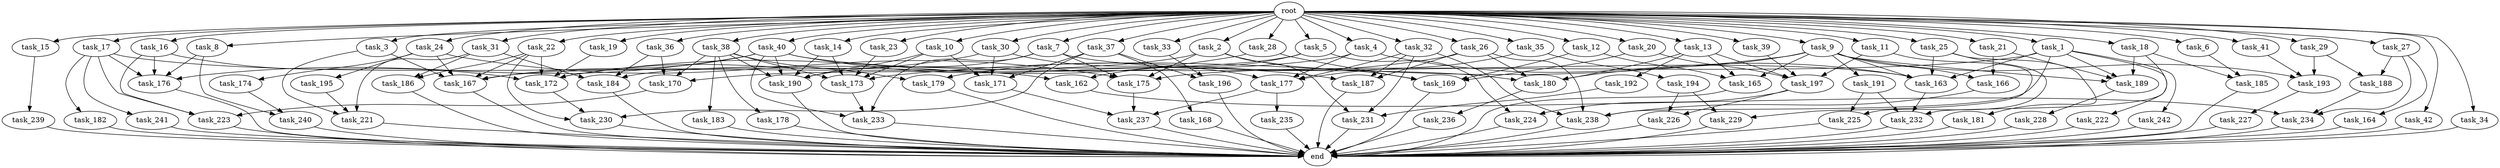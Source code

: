 digraph G {
  task_8 [size="102.400000"];
  task_239 [size="85899345920.000000"];
  task_173 [size="323840534118.400024"];
  task_17 [size="102.400000"];
  task_32 [size="102.400000"];
  task_223 [size="166644731084.800018"];
  task_242 [size="69578470195.199997"];
  task_35 [size="102.400000"];
  task_26 [size="102.400000"];
  task_15 [size="102.400000"];
  task_178 [size="85899345920.000000"];
  task_167 [size="207876417126.400024"];
  task_227 [size="30923764531.200001"];
  task_166 [size="58411555225.600006"];
  task_184 [size="48962627174.400002"];
  task_33 [size="102.400000"];
  task_186 [size="83322365542.400009"];
  task_181 [size="3435973836.800000"];
  task_231 [size="125413045043.200012"];
  task_241 [size="54975581388.800003"];
  task_233 [size="148605868441.600006"];
  task_176 [size="174375672217.600006"];
  task_225 [size="6871947673.600000"];
  task_13 [size="102.400000"];
  task_30 [size="102.400000"];
  task_5 [size="102.400000"];
  task_237 [size="133143986176.000000"];
  task_183 [size="85899345920.000000"];
  task_6 [size="102.400000"];
  task_228 [size="7730941132.800000"];
  task_240 [size="83322365542.400009"];
  task_22 [size="102.400000"];
  task_169 [size="90194313216.000000"];
  task_3 [size="102.400000"];
  task_179 [size="107374182400.000000"];
  task_234 [size="99643241267.200012"];
  task_164 [size="13743895347.200001"];
  task_221 [size="48103633715.200005"];
  task_236 [size="42090679500.800003"];
  task_230 [size="138297946931.200012"];
  task_42 [size="102.400000"];
  task_193 [size="118541097369.600006"];
  task_188 [size="35218731827.200005"];
  task_187 [size="71296457113.600006"];
  task_16 [size="102.400000"];
  task_191 [size="54975581388.800003"];
  task_175 [size="255121057382.400024"];
  task_224 [size="107374182400.000000"];
  task_189 [size="131425999257.600006"];
  root [size="0.000000"];
  task_182 [size="54975581388.800003"];
  task_12 [size="102.400000"];
  task_21 [size="102.400000"];
  task_18 [size="102.400000"];
  task_180 [size="153759829196.800018"];
  task_31 [size="102.400000"];
  task_9 [size="102.400000"];
  task_162 [size="76450417868.800003"];
  task_168 [size="13743895347.200001"];
  task_192 [size="69578470195.199997"];
  task_28 [size="102.400000"];
  task_174 [size="85899345920.000000"];
  task_177 [size="114246130073.600006"];
  task_29 [size="102.400000"];
  task_185 [size="34359738368.000000"];
  task_34 [size="102.400000"];
  task_10 [size="102.400000"];
  task_163 [size="217325345177.600006"];
  task_238 [size="136579960012.800003"];
  task_194 [size="13743895347.200001"];
  task_2 [size="102.400000"];
  task_171 [size="123695058124.800003"];
  end [size="0.000000"];
  task_41 [size="102.400000"];
  task_7 [size="102.400000"];
  task_197 [size="173516678758.400024"];
  task_39 [size="102.400000"];
  task_14 [size="102.400000"];
  task_222 [size="69578470195.199997"];
  task_24 [size="102.400000"];
  task_38 [size="102.400000"];
  task_195 [size="85899345920.000000"];
  task_19 [size="102.400000"];
  task_226 [size="89335319756.800003"];
  task_36 [size="102.400000"];
  task_196 [size="17179869184.000000"];
  task_170 [size="103079215104.000000"];
  task_25 [size="102.400000"];
  task_4 [size="102.400000"];
  task_40 [size="102.400000"];
  task_235 [size="69578470195.199997"];
  task_27 [size="102.400000"];
  task_232 [size="61847529062.400002"];
  task_229 [size="34359738368.000000"];
  task_23 [size="102.400000"];
  task_37 [size="102.400000"];
  task_165 [size="166644731084.800018"];
  task_1 [size="102.400000"];
  task_190 [size="276595893862.400024"];
  task_172 [size="283467841536.000000"];
  task_20 [size="102.400000"];
  task_11 [size="102.400000"];

  task_8 -> task_176 [size="679477248.000000"];
  task_8 -> task_240 [size="679477248.000000"];
  task_239 -> end [size="1.000000"];
  task_173 -> task_233 [size="536870912.000000"];
  task_17 -> task_162 [size="536870912.000000"];
  task_17 -> task_241 [size="536870912.000000"];
  task_17 -> task_176 [size="536870912.000000"];
  task_17 -> task_182 [size="536870912.000000"];
  task_17 -> task_223 [size="536870912.000000"];
  task_32 -> task_231 [size="411041792.000000"];
  task_32 -> task_177 [size="411041792.000000"];
  task_32 -> task_187 [size="411041792.000000"];
  task_32 -> task_238 [size="411041792.000000"];
  task_223 -> end [size="1.000000"];
  task_242 -> end [size="1.000000"];
  task_35 -> task_194 [size="134217728.000000"];
  task_35 -> task_177 [size="134217728.000000"];
  task_26 -> task_180 [size="209715200.000000"];
  task_26 -> task_179 [size="209715200.000000"];
  task_26 -> task_187 [size="209715200.000000"];
  task_26 -> task_238 [size="209715200.000000"];
  task_15 -> task_239 [size="838860800.000000"];
  task_178 -> end [size="1.000000"];
  task_167 -> end [size="1.000000"];
  task_227 -> end [size="1.000000"];
  task_166 -> task_238 [size="33554432.000000"];
  task_184 -> end [size="1.000000"];
  task_33 -> task_196 [size="33554432.000000"];
  task_186 -> end [size="1.000000"];
  task_181 -> end [size="1.000000"];
  task_231 -> end [size="1.000000"];
  task_241 -> end [size="1.000000"];
  task_233 -> end [size="1.000000"];
  task_176 -> end [size="1.000000"];
  task_225 -> end [size="1.000000"];
  task_13 -> task_197 [size="679477248.000000"];
  task_13 -> task_180 [size="679477248.000000"];
  task_13 -> task_165 [size="679477248.000000"];
  task_13 -> task_192 [size="679477248.000000"];
  task_30 -> task_172 [size="536870912.000000"];
  task_30 -> task_177 [size="536870912.000000"];
  task_30 -> task_171 [size="536870912.000000"];
  task_5 -> task_162 [size="209715200.000000"];
  task_5 -> task_184 [size="209715200.000000"];
  task_5 -> task_224 [size="209715200.000000"];
  task_237 -> end [size="1.000000"];
  task_183 -> end [size="1.000000"];
  task_6 -> task_185 [size="301989888.000000"];
  task_228 -> end [size="1.000000"];
  task_240 -> end [size="1.000000"];
  task_22 -> task_172 [size="679477248.000000"];
  task_22 -> task_167 [size="679477248.000000"];
  task_22 -> task_230 [size="679477248.000000"];
  task_22 -> task_186 [size="679477248.000000"];
  task_169 -> end [size="1.000000"];
  task_3 -> task_167 [size="301989888.000000"];
  task_3 -> task_221 [size="301989888.000000"];
  task_179 -> end [size="1.000000"];
  task_234 -> end [size="1.000000"];
  task_164 -> end [size="1.000000"];
  task_221 -> end [size="1.000000"];
  task_236 -> end [size="1.000000"];
  task_230 -> end [size="1.000000"];
  task_42 -> end [size="1.000000"];
  task_193 -> task_227 [size="301989888.000000"];
  task_188 -> task_234 [size="536870912.000000"];
  task_187 -> end [size="1.000000"];
  task_16 -> task_172 [size="411041792.000000"];
  task_16 -> task_176 [size="411041792.000000"];
  task_16 -> task_223 [size="411041792.000000"];
  task_191 -> task_225 [size="33554432.000000"];
  task_191 -> task_232 [size="33554432.000000"];
  task_175 -> task_237 [size="209715200.000000"];
  task_224 -> end [size="1.000000"];
  task_189 -> task_228 [size="75497472.000000"];
  root -> task_8 [size="1.000000"];
  root -> task_14 [size="1.000000"];
  root -> task_24 [size="1.000000"];
  root -> task_13 [size="1.000000"];
  root -> task_33 [size="1.000000"];
  root -> task_12 [size="1.000000"];
  root -> task_21 [size="1.000000"];
  root -> task_18 [size="1.000000"];
  root -> task_22 [size="1.000000"];
  root -> task_31 [size="1.000000"];
  root -> task_9 [size="1.000000"];
  root -> task_5 [size="1.000000"];
  root -> task_39 [size="1.000000"];
  root -> task_36 [size="1.000000"];
  root -> task_32 [size="1.000000"];
  root -> task_26 [size="1.000000"];
  root -> task_15 [size="1.000000"];
  root -> task_6 [size="1.000000"];
  root -> task_4 [size="1.000000"];
  root -> task_25 [size="1.000000"];
  root -> task_40 [size="1.000000"];
  root -> task_30 [size="1.000000"];
  root -> task_34 [size="1.000000"];
  root -> task_3 [size="1.000000"];
  root -> task_19 [size="1.000000"];
  root -> task_10 [size="1.000000"];
  root -> task_23 [size="1.000000"];
  root -> task_37 [size="1.000000"];
  root -> task_42 [size="1.000000"];
  root -> task_1 [size="1.000000"];
  root -> task_11 [size="1.000000"];
  root -> task_17 [size="1.000000"];
  root -> task_2 [size="1.000000"];
  root -> task_41 [size="1.000000"];
  root -> task_29 [size="1.000000"];
  root -> task_20 [size="1.000000"];
  root -> task_35 [size="1.000000"];
  root -> task_7 [size="1.000000"];
  root -> task_27 [size="1.000000"];
  root -> task_38 [size="1.000000"];
  root -> task_28 [size="1.000000"];
  root -> task_16 [size="1.000000"];
  task_182 -> end [size="1.000000"];
  task_12 -> task_169 [size="411041792.000000"];
  task_12 -> task_165 [size="411041792.000000"];
  task_21 -> task_189 [size="33554432.000000"];
  task_21 -> task_166 [size="33554432.000000"];
  task_18 -> task_185 [size="33554432.000000"];
  task_18 -> task_189 [size="33554432.000000"];
  task_18 -> task_232 [size="33554432.000000"];
  task_180 -> task_236 [size="411041792.000000"];
  task_31 -> task_184 [size="134217728.000000"];
  task_31 -> task_186 [size="134217728.000000"];
  task_31 -> task_221 [size="134217728.000000"];
  task_9 -> task_189 [size="536870912.000000"];
  task_9 -> task_173 [size="536870912.000000"];
  task_9 -> task_163 [size="536870912.000000"];
  task_9 -> task_191 [size="536870912.000000"];
  task_9 -> task_166 [size="536870912.000000"];
  task_9 -> task_180 [size="536870912.000000"];
  task_9 -> task_165 [size="536870912.000000"];
  task_9 -> task_193 [size="536870912.000000"];
  task_162 -> task_234 [size="301989888.000000"];
  task_168 -> end [size="1.000000"];
  task_192 -> task_231 [size="679477248.000000"];
  task_28 -> task_172 [size="301989888.000000"];
  task_28 -> task_169 [size="301989888.000000"];
  task_174 -> task_240 [size="134217728.000000"];
  task_177 -> task_235 [size="679477248.000000"];
  task_177 -> task_237 [size="679477248.000000"];
  task_29 -> task_188 [size="209715200.000000"];
  task_29 -> task_193 [size="209715200.000000"];
  task_185 -> end [size="1.000000"];
  task_34 -> end [size="1.000000"];
  task_10 -> task_190 [size="536870912.000000"];
  task_10 -> task_173 [size="536870912.000000"];
  task_10 -> task_171 [size="536870912.000000"];
  task_163 -> task_232 [size="536870912.000000"];
  task_238 -> end [size="1.000000"];
  task_194 -> task_229 [size="33554432.000000"];
  task_194 -> task_226 [size="33554432.000000"];
  task_2 -> task_169 [size="134217728.000000"];
  task_2 -> task_167 [size="134217728.000000"];
  task_2 -> task_175 [size="134217728.000000"];
  task_2 -> task_231 [size="134217728.000000"];
  task_171 -> task_237 [size="411041792.000000"];
  task_41 -> task_193 [size="411041792.000000"];
  task_7 -> task_190 [size="838860800.000000"];
  task_7 -> task_175 [size="838860800.000000"];
  task_7 -> task_233 [size="838860800.000000"];
  task_7 -> task_163 [size="838860800.000000"];
  task_197 -> task_224 [size="838860800.000000"];
  task_197 -> task_226 [size="838860800.000000"];
  task_39 -> task_197 [size="679477248.000000"];
  task_14 -> task_190 [size="411041792.000000"];
  task_14 -> task_173 [size="411041792.000000"];
  task_222 -> end [size="1.000000"];
  task_24 -> task_167 [size="838860800.000000"];
  task_24 -> task_175 [size="838860800.000000"];
  task_24 -> task_174 [size="838860800.000000"];
  task_24 -> task_195 [size="838860800.000000"];
  task_38 -> task_190 [size="838860800.000000"];
  task_38 -> task_179 [size="838860800.000000"];
  task_38 -> task_183 [size="838860800.000000"];
  task_38 -> task_170 [size="838860800.000000"];
  task_38 -> task_178 [size="838860800.000000"];
  task_38 -> task_173 [size="838860800.000000"];
  task_195 -> task_221 [size="33554432.000000"];
  task_19 -> task_172 [size="838860800.000000"];
  task_226 -> end [size="1.000000"];
  task_36 -> task_170 [size="134217728.000000"];
  task_36 -> task_184 [size="134217728.000000"];
  task_196 -> end [size="1.000000"];
  task_170 -> task_223 [size="679477248.000000"];
  task_25 -> task_181 [size="33554432.000000"];
  task_25 -> task_225 [size="33554432.000000"];
  task_25 -> task_163 [size="33554432.000000"];
  task_4 -> task_170 [size="33554432.000000"];
  task_4 -> task_177 [size="33554432.000000"];
  task_4 -> task_163 [size="33554432.000000"];
  task_40 -> task_190 [size="75497472.000000"];
  task_40 -> task_167 [size="75497472.000000"];
  task_40 -> task_233 [size="75497472.000000"];
  task_40 -> task_176 [size="75497472.000000"];
  task_40 -> task_187 [size="75497472.000000"];
  task_40 -> task_180 [size="75497472.000000"];
  task_235 -> end [size="1.000000"];
  task_27 -> task_188 [size="134217728.000000"];
  task_27 -> task_234 [size="134217728.000000"];
  task_27 -> task_164 [size="134217728.000000"];
  task_232 -> end [size="1.000000"];
  task_229 -> end [size="1.000000"];
  task_23 -> task_173 [size="838860800.000000"];
  task_37 -> task_196 [size="134217728.000000"];
  task_37 -> task_230 [size="134217728.000000"];
  task_37 -> task_168 [size="134217728.000000"];
  task_37 -> task_171 [size="134217728.000000"];
  task_165 -> end [size="1.000000"];
  task_1 -> task_189 [size="679477248.000000"];
  task_1 -> task_163 [size="679477248.000000"];
  task_1 -> task_222 [size="679477248.000000"];
  task_1 -> task_242 [size="679477248.000000"];
  task_1 -> task_175 [size="679477248.000000"];
  task_1 -> task_238 [size="679477248.000000"];
  task_190 -> end [size="1.000000"];
  task_172 -> task_230 [size="536870912.000000"];
  task_20 -> task_169 [size="33554432.000000"];
  task_20 -> task_197 [size="33554432.000000"];
  task_11 -> task_229 [size="301989888.000000"];
  task_11 -> task_197 [size="301989888.000000"];
}
